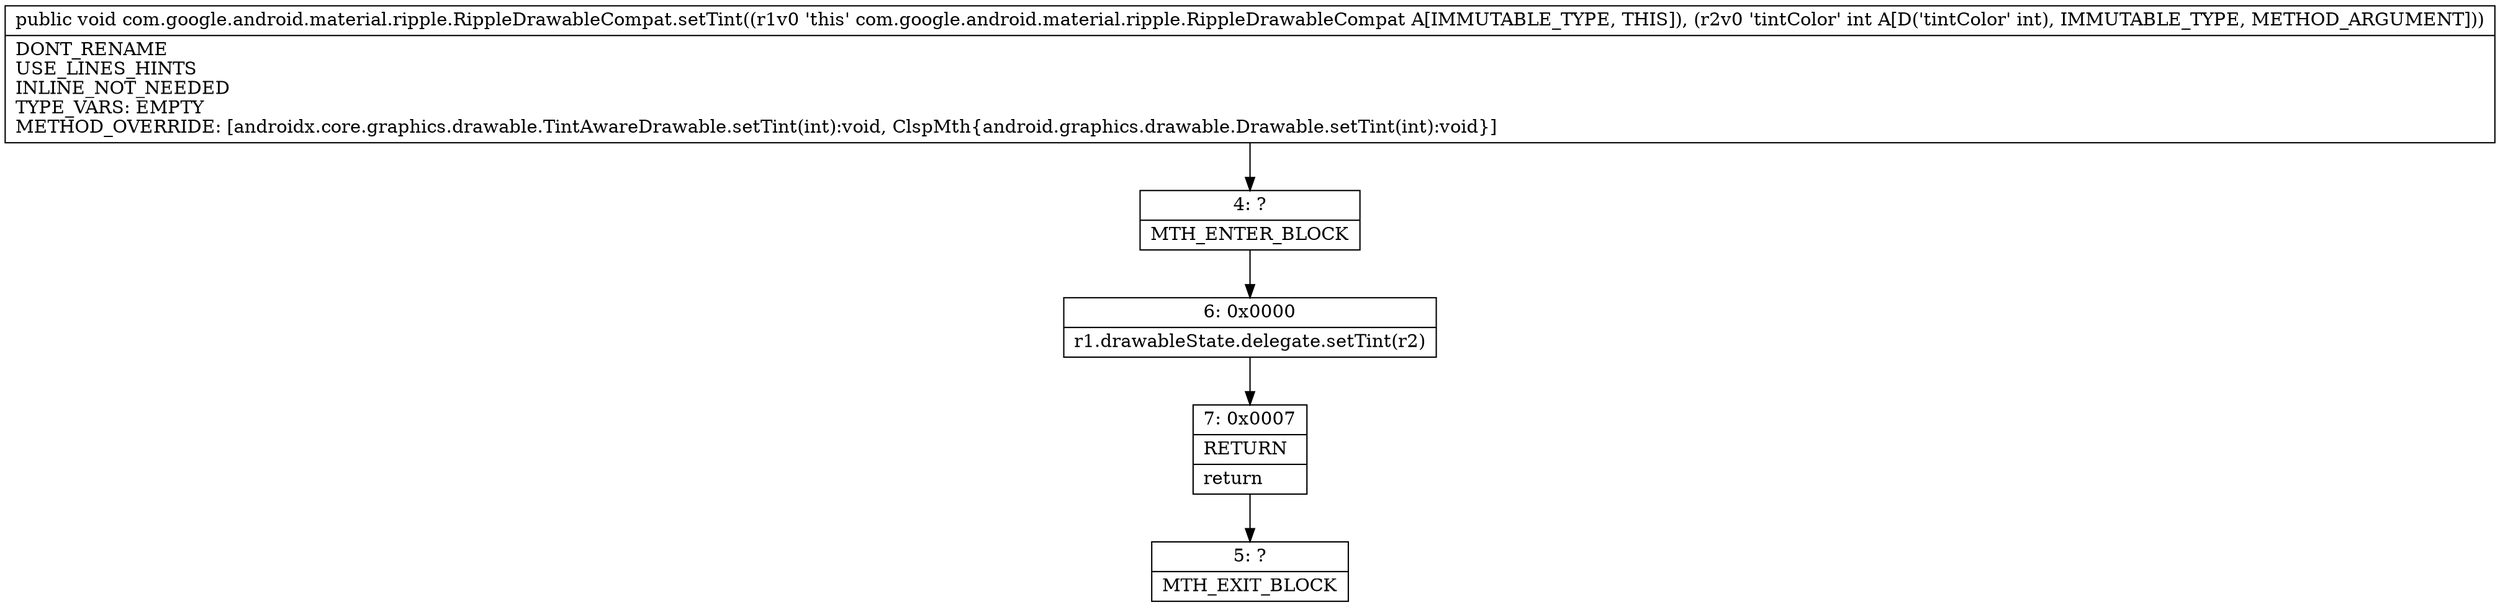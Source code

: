 digraph "CFG forcom.google.android.material.ripple.RippleDrawableCompat.setTint(I)V" {
Node_4 [shape=record,label="{4\:\ ?|MTH_ENTER_BLOCK\l}"];
Node_6 [shape=record,label="{6\:\ 0x0000|r1.drawableState.delegate.setTint(r2)\l}"];
Node_7 [shape=record,label="{7\:\ 0x0007|RETURN\l|return\l}"];
Node_5 [shape=record,label="{5\:\ ?|MTH_EXIT_BLOCK\l}"];
MethodNode[shape=record,label="{public void com.google.android.material.ripple.RippleDrawableCompat.setTint((r1v0 'this' com.google.android.material.ripple.RippleDrawableCompat A[IMMUTABLE_TYPE, THIS]), (r2v0 'tintColor' int A[D('tintColor' int), IMMUTABLE_TYPE, METHOD_ARGUMENT]))  | DONT_RENAME\lUSE_LINES_HINTS\lINLINE_NOT_NEEDED\lTYPE_VARS: EMPTY\lMETHOD_OVERRIDE: [androidx.core.graphics.drawable.TintAwareDrawable.setTint(int):void, ClspMth\{android.graphics.drawable.Drawable.setTint(int):void\}]\l}"];
MethodNode -> Node_4;Node_4 -> Node_6;
Node_6 -> Node_7;
Node_7 -> Node_5;
}

